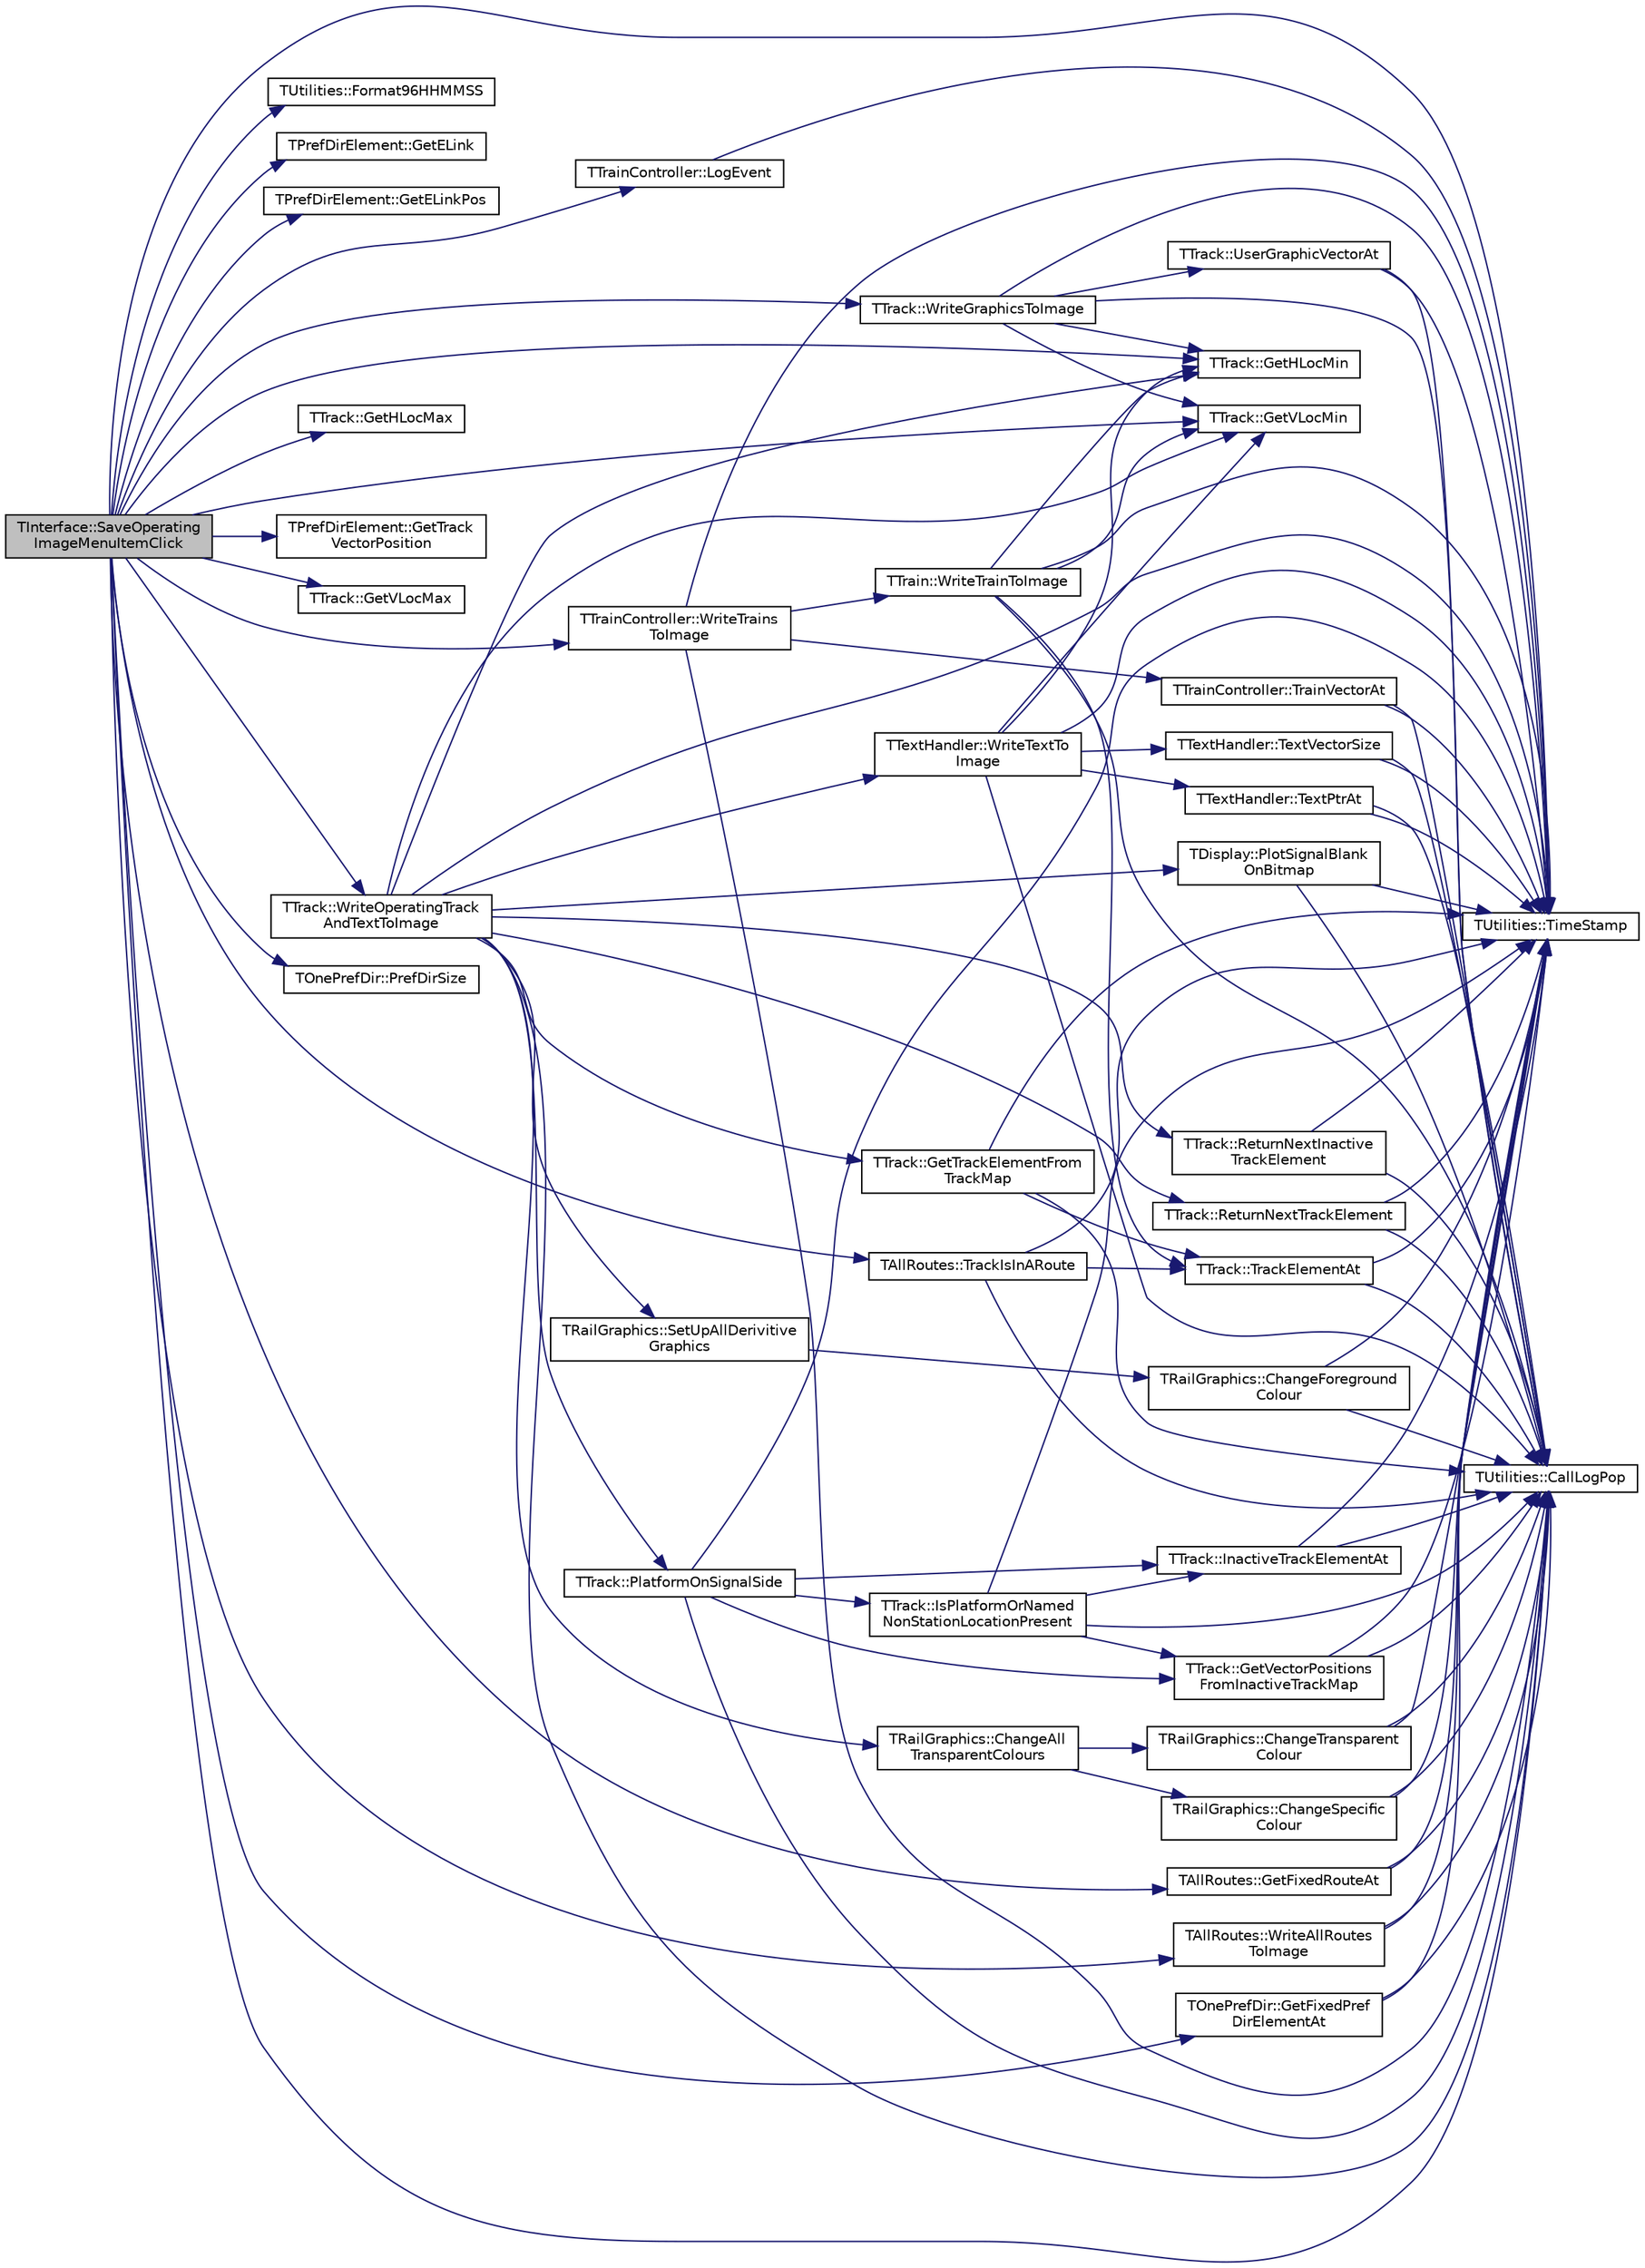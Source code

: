 digraph "TInterface::SaveOperatingImageMenuItemClick"
{
 // INTERACTIVE_SVG=YES
 // LATEX_PDF_SIZE
  edge [fontname="Helvetica",fontsize="10",labelfontname="Helvetica",labelfontsize="10"];
  node [fontname="Helvetica",fontsize="10",shape=record];
  rankdir="LR";
  Node1 [label="TInterface::SaveOperating\lImageMenuItemClick",height=0.2,width=0.4,color="black", fillcolor="grey75", style="filled", fontcolor="black",tooltip=" "];
  Node1 -> Node2 [color="midnightblue",fontsize="10",style="solid",fontname="Helvetica"];
  Node2 [label="TUtilities::CallLogPop",height=0.2,width=0.4,color="black", fillcolor="white", style="filled",URL="$class_t_utilities.html#ae1eddca13cc3c492839e131f40ec21c0",tooltip="pops the last entry off the call stack, throws an error if called when empty"];
  Node1 -> Node3 [color="midnightblue",fontsize="10",style="solid",fontname="Helvetica"];
  Node3 [label="TUtilities::Format96HHMMSS",height=0.2,width=0.4,color="black", fillcolor="white", style="filled",URL="$class_t_utilities.html#a2dfbe3d4ed11770bc1a902b51afdc10c",tooltip="formats a TDateTime into an AnsiString of the form hh:mm:ss where hh runs from 00 to 95 & resets when..."];
  Node1 -> Node4 [color="midnightblue",fontsize="10",style="solid",fontname="Helvetica"];
  Node4 [label="TPrefDirElement::GetELink",height=0.2,width=0.4,color="black", fillcolor="white", style="filled",URL="$class_t_pref_dir_element.html#af00e0755cd716b4d101abbae02c73ca2",tooltip="Returns ELink."];
  Node1 -> Node5 [color="midnightblue",fontsize="10",style="solid",fontname="Helvetica"];
  Node5 [label="TPrefDirElement::GetELinkPos",height=0.2,width=0.4,color="black", fillcolor="white", style="filled",URL="$class_t_pref_dir_element.html#aa5944dedfb065d9e251c26b28fff69f6",tooltip="Returns the ELink array position."];
  Node1 -> Node6 [color="midnightblue",fontsize="10",style="solid",fontname="Helvetica"];
  Node6 [label="TOnePrefDir::GetFixedPref\lDirElementAt",height=0.2,width=0.4,color="black", fillcolor="white", style="filled",URL="$class_t_one_pref_dir.html#a5b67e5aaa86d324229aedc68f32f32b8",tooltip="Return a non-modifiable element at PrefDirVector position 'At'."];
  Node6 -> Node2 [color="midnightblue",fontsize="10",style="solid",fontname="Helvetica"];
  Node6 -> Node7 [color="midnightblue",fontsize="10",style="solid",fontname="Helvetica"];
  Node7 [label="TUtilities::TimeStamp",height=0.2,width=0.4,color="black", fillcolor="white", style="filled",URL="$class_t_utilities.html#a34bd6bb5305bc29afdf424f6d35a921c",tooltip="creates a string of the form 'hh:mm:ss' for use in call & event logging"];
  Node1 -> Node8 [color="midnightblue",fontsize="10",style="solid",fontname="Helvetica"];
  Node8 [label="TAllRoutes::GetFixedRouteAt",height=0.2,width=0.4,color="black", fillcolor="white", style="filled",URL="$class_t_all_routes.html#a7d9f820738af6314f2b9a4a1f52bb64a",tooltip="Returns a constant reference to the route at AllRoutesVector position 'At', after performing range ch..."];
  Node8 -> Node2 [color="midnightblue",fontsize="10",style="solid",fontname="Helvetica"];
  Node8 -> Node7 [color="midnightblue",fontsize="10",style="solid",fontname="Helvetica"];
  Node1 -> Node9 [color="midnightblue",fontsize="10",style="solid",fontname="Helvetica"];
  Node9 [label="TTrack::GetHLocMax",height=0.2,width=0.4,color="black", fillcolor="white", style="filled",URL="$class_t_track.html#a750354d5deccaf7ccdbe8afe8f0f8e35",tooltip=" "];
  Node1 -> Node10 [color="midnightblue",fontsize="10",style="solid",fontname="Helvetica"];
  Node10 [label="TTrack::GetHLocMin",height=0.2,width=0.4,color="black", fillcolor="white", style="filled",URL="$class_t_track.html#a5d25871e34f26d3c4c878fd4707ed375",tooltip=" "];
  Node1 -> Node11 [color="midnightblue",fontsize="10",style="solid",fontname="Helvetica"];
  Node11 [label="TPrefDirElement::GetTrack\lVectorPosition",height=0.2,width=0.4,color="black", fillcolor="white", style="filled",URL="$class_t_pref_dir_element.html#a0edec31fc9787847e3b6240bab91783c",tooltip="Returns TrackVectorPosition."];
  Node1 -> Node12 [color="midnightblue",fontsize="10",style="solid",fontname="Helvetica"];
  Node12 [label="TTrack::GetVLocMax",height=0.2,width=0.4,color="black", fillcolor="white", style="filled",URL="$class_t_track.html#a5c13595c171f5c7e4aaa6dfc18f4359f",tooltip=" "];
  Node1 -> Node13 [color="midnightblue",fontsize="10",style="solid",fontname="Helvetica"];
  Node13 [label="TTrack::GetVLocMin",height=0.2,width=0.4,color="black", fillcolor="white", style="filled",URL="$class_t_track.html#ac42bd1e1e148a91396310b1077d2d8e0",tooltip=" "];
  Node1 -> Node14 [color="midnightblue",fontsize="10",style="solid",fontname="Helvetica"];
  Node14 [label="TTrainController::LogEvent",height=0.2,width=0.4,color="black", fillcolor="white", style="filled",URL="$class_t_train_controller.html#ac88477499edd24550fae9b90b5561ed1",tooltip="store Str to the event log - moved from TUtilities for v0.6 so can record the tt clock value"];
  Node14 -> Node7 [color="midnightblue",fontsize="10",style="solid",fontname="Helvetica"];
  Node1 -> Node15 [color="midnightblue",fontsize="10",style="solid",fontname="Helvetica"];
  Node15 [label="TOnePrefDir::PrefDirSize",height=0.2,width=0.4,color="black", fillcolor="white", style="filled",URL="$class_t_one_pref_dir.html#a29d013bf730e23d27fdb2c390e3a14da",tooltip="Return the vector size."];
  Node1 -> Node7 [color="midnightblue",fontsize="10",style="solid",fontname="Helvetica"];
  Node1 -> Node16 [color="midnightblue",fontsize="10",style="solid",fontname="Helvetica"];
  Node16 [label="TAllRoutes::TrackIsInARoute",height=0.2,width=0.4,color="black", fillcolor="white", style="filled",URL="$class_t_all_routes.html#aace498b67ccef13364a1afa1f5f15311",tooltip="Examines Route2MultiMap and if the element at TrackVectorPosition with LinkPos (can be entry or exit)..."];
  Node16 -> Node2 [color="midnightblue",fontsize="10",style="solid",fontname="Helvetica"];
  Node16 -> Node7 [color="midnightblue",fontsize="10",style="solid",fontname="Helvetica"];
  Node16 -> Node17 [color="midnightblue",fontsize="10",style="solid",fontname="Helvetica"];
  Node17 [label="TTrack::TrackElementAt",height=0.2,width=0.4,color="black", fillcolor="white", style="filled",URL="$class_t_track.html#ad377e5a1f152f2e89832c0f9bcfd261f",tooltip="A range-checked version of TrackVector.at(At)"];
  Node17 -> Node2 [color="midnightblue",fontsize="10",style="solid",fontname="Helvetica"];
  Node17 -> Node7 [color="midnightblue",fontsize="10",style="solid",fontname="Helvetica"];
  Node1 -> Node18 [color="midnightblue",fontsize="10",style="solid",fontname="Helvetica"];
  Node18 [label="TAllRoutes::WriteAllRoutes\lToImage",height=0.2,width=0.4,color="black", fillcolor="white", style="filled",URL="$class_t_all_routes.html#a7c9ca14ec6116983b505f0a451dd078f",tooltip="Calls RouteImageMarker for each route in turn to display the route colours and direction arrows on th..."];
  Node18 -> Node2 [color="midnightblue",fontsize="10",style="solid",fontname="Helvetica"];
  Node18 -> Node7 [color="midnightblue",fontsize="10",style="solid",fontname="Helvetica"];
  Node1 -> Node19 [color="midnightblue",fontsize="10",style="solid",fontname="Helvetica"];
  Node19 [label="TTrack::WriteGraphicsToImage",height=0.2,width=0.4,color="black", fillcolor="white", style="filled",URL="$class_t_track.html#a344403558e6e8c931b0fe615f930081b",tooltip="Called by SaveImageNoGridMenuItemClick, SaveImageAndGridMenuItemClick amd SaveImageAndPrefDirsMenuIte..."];
  Node19 -> Node2 [color="midnightblue",fontsize="10",style="solid",fontname="Helvetica"];
  Node19 -> Node10 [color="midnightblue",fontsize="10",style="solid",fontname="Helvetica"];
  Node19 -> Node13 [color="midnightblue",fontsize="10",style="solid",fontname="Helvetica"];
  Node19 -> Node7 [color="midnightblue",fontsize="10",style="solid",fontname="Helvetica"];
  Node19 -> Node20 [color="midnightblue",fontsize="10",style="solid",fontname="Helvetica"];
  Node20 [label="TTrack::UserGraphicVectorAt",height=0.2,width=0.4,color="black", fillcolor="white", style="filled",URL="$class_t_track.html#a1092232428ee654facf8f53340c13f74",tooltip="A range-checked version of UserGraphicVector.at(At)"];
  Node20 -> Node2 [color="midnightblue",fontsize="10",style="solid",fontname="Helvetica"];
  Node20 -> Node7 [color="midnightblue",fontsize="10",style="solid",fontname="Helvetica"];
  Node1 -> Node21 [color="midnightblue",fontsize="10",style="solid",fontname="Helvetica"];
  Node21 [label="TTrack::WriteOperatingTrack\lAndTextToImage",height=0.2,width=0.4,color="black", fillcolor="white", style="filled",URL="$class_t_track.html#a98b1632a5246785adc1003ebcb3e91a4",tooltip="Called by TInterface::SaveOperatingImage1Click to add all track & text to the image file in their ope..."];
  Node21 -> Node2 [color="midnightblue",fontsize="10",style="solid",fontname="Helvetica"];
  Node21 -> Node22 [color="midnightblue",fontsize="10",style="solid",fontname="Helvetica"];
  Node22 [label="TRailGraphics::ChangeAll\lTransparentColours",height=0.2,width=0.4,color="black", fillcolor="white", style="filled",URL="$class_t_rail_graphics.html#a5121c6d8b8fa69eefc293ca51cddce88",tooltip="Uses 'ChangeTransparentColour' method to change each graphic in turn."];
  Node22 -> Node23 [color="midnightblue",fontsize="10",style="solid",fontname="Helvetica"];
  Node23 [label="TRailGraphics::ChangeSpecific\lColour",height=0.2,width=0.4,color="black", fillcolor="white", style="filled",URL="$class_t_rail_graphics.html#ac4e48e6ee19e01724adb0d490762d548",tooltip=" "];
  Node23 -> Node2 [color="midnightblue",fontsize="10",style="solid",fontname="Helvetica"];
  Node23 -> Node7 [color="midnightblue",fontsize="10",style="solid",fontname="Helvetica"];
  Node22 -> Node24 [color="midnightblue",fontsize="10",style="solid",fontname="Helvetica"];
  Node24 [label="TRailGraphics::ChangeTransparent\lColour",height=0.2,width=0.4,color="black", fillcolor="white", style="filled",URL="$class_t_rail_graphics.html#a89a3e3a91129c4d02f4606478781b519",tooltip=" "];
  Node24 -> Node2 [color="midnightblue",fontsize="10",style="solid",fontname="Helvetica"];
  Node24 -> Node7 [color="midnightblue",fontsize="10",style="solid",fontname="Helvetica"];
  Node21 -> Node10 [color="midnightblue",fontsize="10",style="solid",fontname="Helvetica"];
  Node21 -> Node25 [color="midnightblue",fontsize="10",style="solid",fontname="Helvetica"];
  Node25 [label="TTrack::GetTrackElementFrom\lTrackMap",height=0.2,width=0.4,color="black", fillcolor="white", style="filled",URL="$class_t_track.html#aeb60286bc570dbafab64fe6dc06af2e4",tooltip="Return a reference to the element at HLoc & VLoc, if no element is found an error is thrown."];
  Node25 -> Node2 [color="midnightblue",fontsize="10",style="solid",fontname="Helvetica"];
  Node25 -> Node7 [color="midnightblue",fontsize="10",style="solid",fontname="Helvetica"];
  Node25 -> Node17 [color="midnightblue",fontsize="10",style="solid",fontname="Helvetica"];
  Node21 -> Node13 [color="midnightblue",fontsize="10",style="solid",fontname="Helvetica"];
  Node21 -> Node26 [color="midnightblue",fontsize="10",style="solid",fontname="Helvetica"];
  Node26 [label="TTrack::PlatformOnSignalSide",height=0.2,width=0.4,color="black", fillcolor="white", style="filled",URL="$class_t_track.html#a7c2888cb7acea2b9c65c5f9cc538df66",tooltip="Check whether there is a platform present at HLoc & VLoc at the same side as the signal represented b..."];
  Node26 -> Node2 [color="midnightblue",fontsize="10",style="solid",fontname="Helvetica"];
  Node26 -> Node27 [color="midnightblue",fontsize="10",style="solid",fontname="Helvetica"];
  Node27 [label="TTrack::GetVectorPositions\lFromInactiveTrackMap",height=0.2,width=0.4,color="black", fillcolor="white", style="filled",URL="$class_t_track.html#a418966e6fefb71b9d0c9b941197832da",tooltip="Similar to GetVectorPositionFromTrackMap but for inactive elements, a pair is returned because there ..."];
  Node27 -> Node2 [color="midnightblue",fontsize="10",style="solid",fontname="Helvetica"];
  Node27 -> Node7 [color="midnightblue",fontsize="10",style="solid",fontname="Helvetica"];
  Node26 -> Node28 [color="midnightblue",fontsize="10",style="solid",fontname="Helvetica"];
  Node28 [label="TTrack::InactiveTrackElementAt",height=0.2,width=0.4,color="black", fillcolor="white", style="filled",URL="$class_t_track.html#a51f89cf70e94b037f6378cd78003d82b",tooltip="A range-checked version of InactiveTrackVector.at(At)"];
  Node28 -> Node2 [color="midnightblue",fontsize="10",style="solid",fontname="Helvetica"];
  Node28 -> Node7 [color="midnightblue",fontsize="10",style="solid",fontname="Helvetica"];
  Node26 -> Node29 [color="midnightblue",fontsize="10",style="solid",fontname="Helvetica"];
  Node29 [label="TTrack::IsPlatformOrNamed\lNonStationLocationPresent",height=0.2,width=0.4,color="black", fillcolor="white", style="filled",URL="$class_t_track.html#adbec6561f4ecd2fa1dabf3e41502b085",tooltip="True if a non-station named location or platform at HLoc & VLoc."];
  Node29 -> Node2 [color="midnightblue",fontsize="10",style="solid",fontname="Helvetica"];
  Node29 -> Node27 [color="midnightblue",fontsize="10",style="solid",fontname="Helvetica"];
  Node29 -> Node28 [color="midnightblue",fontsize="10",style="solid",fontname="Helvetica"];
  Node29 -> Node7 [color="midnightblue",fontsize="10",style="solid",fontname="Helvetica"];
  Node26 -> Node7 [color="midnightblue",fontsize="10",style="solid",fontname="Helvetica"];
  Node21 -> Node30 [color="midnightblue",fontsize="10",style="solid",fontname="Helvetica"];
  Node30 [label="TDisplay::PlotSignalBlank\lOnBitmap",height=0.2,width=0.4,color="black", fillcolor="white", style="filled",URL="$class_t_display.html#abb140097c975da97aa53bc3946f3ea31",tooltip=" "];
  Node30 -> Node2 [color="midnightblue",fontsize="10",style="solid",fontname="Helvetica"];
  Node30 -> Node7 [color="midnightblue",fontsize="10",style="solid",fontname="Helvetica"];
  Node21 -> Node31 [color="midnightblue",fontsize="10",style="solid",fontname="Helvetica"];
  Node31 [label="TTrack::ReturnNextInactive\lTrackElement",height=0.2,width=0.4,color="black", fillcolor="white", style="filled",URL="$class_t_track.html#a58a2afacadd0f564b474ac0faabc88d4",tooltip="Return a reference to the inactive track element pointed to by NextTrackElementPtr (during zoomed-in ..."];
  Node31 -> Node2 [color="midnightblue",fontsize="10",style="solid",fontname="Helvetica"];
  Node31 -> Node7 [color="midnightblue",fontsize="10",style="solid",fontname="Helvetica"];
  Node21 -> Node32 [color="midnightblue",fontsize="10",style="solid",fontname="Helvetica"];
  Node32 [label="TTrack::ReturnNextTrackElement",height=0.2,width=0.4,color="black", fillcolor="white", style="filled",URL="$class_t_track.html#a90e1db27659603b72a703c017ee576c8",tooltip="Return a reference to the active track element pointed to by NextTrackElementPtr (during zoomed-in or..."];
  Node32 -> Node2 [color="midnightblue",fontsize="10",style="solid",fontname="Helvetica"];
  Node32 -> Node7 [color="midnightblue",fontsize="10",style="solid",fontname="Helvetica"];
  Node21 -> Node33 [color="midnightblue",fontsize="10",style="solid",fontname="Helvetica"];
  Node33 [label="TRailGraphics::SetUpAllDerivitive\lGraphics",height=0.2,width=0.4,color="black", fillcolor="white", style="filled",URL="$class_t_rail_graphics.html#ae19696d461eea07c5444ed4c9714acf3",tooltip=" "];
  Node33 -> Node34 [color="midnightblue",fontsize="10",style="solid",fontname="Helvetica"];
  Node34 [label="TRailGraphics::ChangeForeground\lColour",height=0.2,width=0.4,color="black", fillcolor="white", style="filled",URL="$class_t_rail_graphics.html#aa2dace651659e084ec23c9961f5819b1",tooltip=" "];
  Node34 -> Node2 [color="midnightblue",fontsize="10",style="solid",fontname="Helvetica"];
  Node34 -> Node7 [color="midnightblue",fontsize="10",style="solid",fontname="Helvetica"];
  Node21 -> Node7 [color="midnightblue",fontsize="10",style="solid",fontname="Helvetica"];
  Node21 -> Node35 [color="midnightblue",fontsize="10",style="solid",fontname="Helvetica"];
  Node35 [label="TTextHandler::WriteTextTo\lImage",height=0.2,width=0.4,color="black", fillcolor="white", style="filled",URL="$class_t_text_handler.html#a7d202827ae62cd288a07431579977539",tooltip="write all items in TextVector to the railway image in 'Bitmap'"];
  Node35 -> Node2 [color="midnightblue",fontsize="10",style="solid",fontname="Helvetica"];
  Node35 -> Node10 [color="midnightblue",fontsize="10",style="solid",fontname="Helvetica"];
  Node35 -> Node13 [color="midnightblue",fontsize="10",style="solid",fontname="Helvetica"];
  Node35 -> Node36 [color="midnightblue",fontsize="10",style="solid",fontname="Helvetica"];
  Node36 [label="TTextHandler::TextPtrAt",height=0.2,width=0.4,color="black", fillcolor="white", style="filled",URL="$class_t_text_handler.html#ac478536f458d9cda8a841953672f6525",tooltip="return the text item at position 'At' in TextVector (carries out range checking)"];
  Node36 -> Node2 [color="midnightblue",fontsize="10",style="solid",fontname="Helvetica"];
  Node36 -> Node7 [color="midnightblue",fontsize="10",style="solid",fontname="Helvetica"];
  Node35 -> Node37 [color="midnightblue",fontsize="10",style="solid",fontname="Helvetica"];
  Node37 [label="TTextHandler::TextVectorSize",height=0.2,width=0.4,color="black", fillcolor="white", style="filled",URL="$class_t_text_handler.html#a7dfd4e30235878fb01e7387715e0cb0f",tooltip="return the number of items in TextVector"];
  Node37 -> Node2 [color="midnightblue",fontsize="10",style="solid",fontname="Helvetica"];
  Node37 -> Node7 [color="midnightblue",fontsize="10",style="solid",fontname="Helvetica"];
  Node35 -> Node7 [color="midnightblue",fontsize="10",style="solid",fontname="Helvetica"];
  Node1 -> Node38 [color="midnightblue",fontsize="10",style="solid",fontname="Helvetica"];
  Node38 [label="TTrainController::WriteTrains\lToImage",height=0.2,width=0.4,color="black", fillcolor="white", style="filled",URL="$class_t_train_controller.html#aa5e441a9ec80e5076b2c05c2bb6f3fd3",tooltip="Called by TInterface::SaveOperatingImage1Click) to write all trains to the image file."];
  Node38 -> Node2 [color="midnightblue",fontsize="10",style="solid",fontname="Helvetica"];
  Node38 -> Node7 [color="midnightblue",fontsize="10",style="solid",fontname="Helvetica"];
  Node38 -> Node39 [color="midnightblue",fontsize="10",style="solid",fontname="Helvetica"];
  Node39 [label="TTrainController::TrainVectorAt",height=0.2,width=0.4,color="black", fillcolor="white", style="filled",URL="$class_t_train_controller.html#aa09adf9c442406cccc270d6703867a1d",tooltip="Return a reference to the train at position VecPos in the TrainVector, carries out range checking on ..."];
  Node39 -> Node2 [color="midnightblue",fontsize="10",style="solid",fontname="Helvetica"];
  Node39 -> Node7 [color="midnightblue",fontsize="10",style="solid",fontname="Helvetica"];
  Node38 -> Node40 [color="midnightblue",fontsize="10",style="solid",fontname="Helvetica"];
  Node40 [label="TTrain::WriteTrainToImage",height=0.2,width=0.4,color="black", fillcolor="white", style="filled",URL="$class_t_train.html#a86107a63225b0500b29e049f13545fff",tooltip="Called by TTrainController::WriteTrainsToImage (called by TInterface::SaveOperatingImage1Click) to ad..."];
  Node40 -> Node2 [color="midnightblue",fontsize="10",style="solid",fontname="Helvetica"];
  Node40 -> Node10 [color="midnightblue",fontsize="10",style="solid",fontname="Helvetica"];
  Node40 -> Node13 [color="midnightblue",fontsize="10",style="solid",fontname="Helvetica"];
  Node40 -> Node7 [color="midnightblue",fontsize="10",style="solid",fontname="Helvetica"];
  Node40 -> Node17 [color="midnightblue",fontsize="10",style="solid",fontname="Helvetica"];
}
